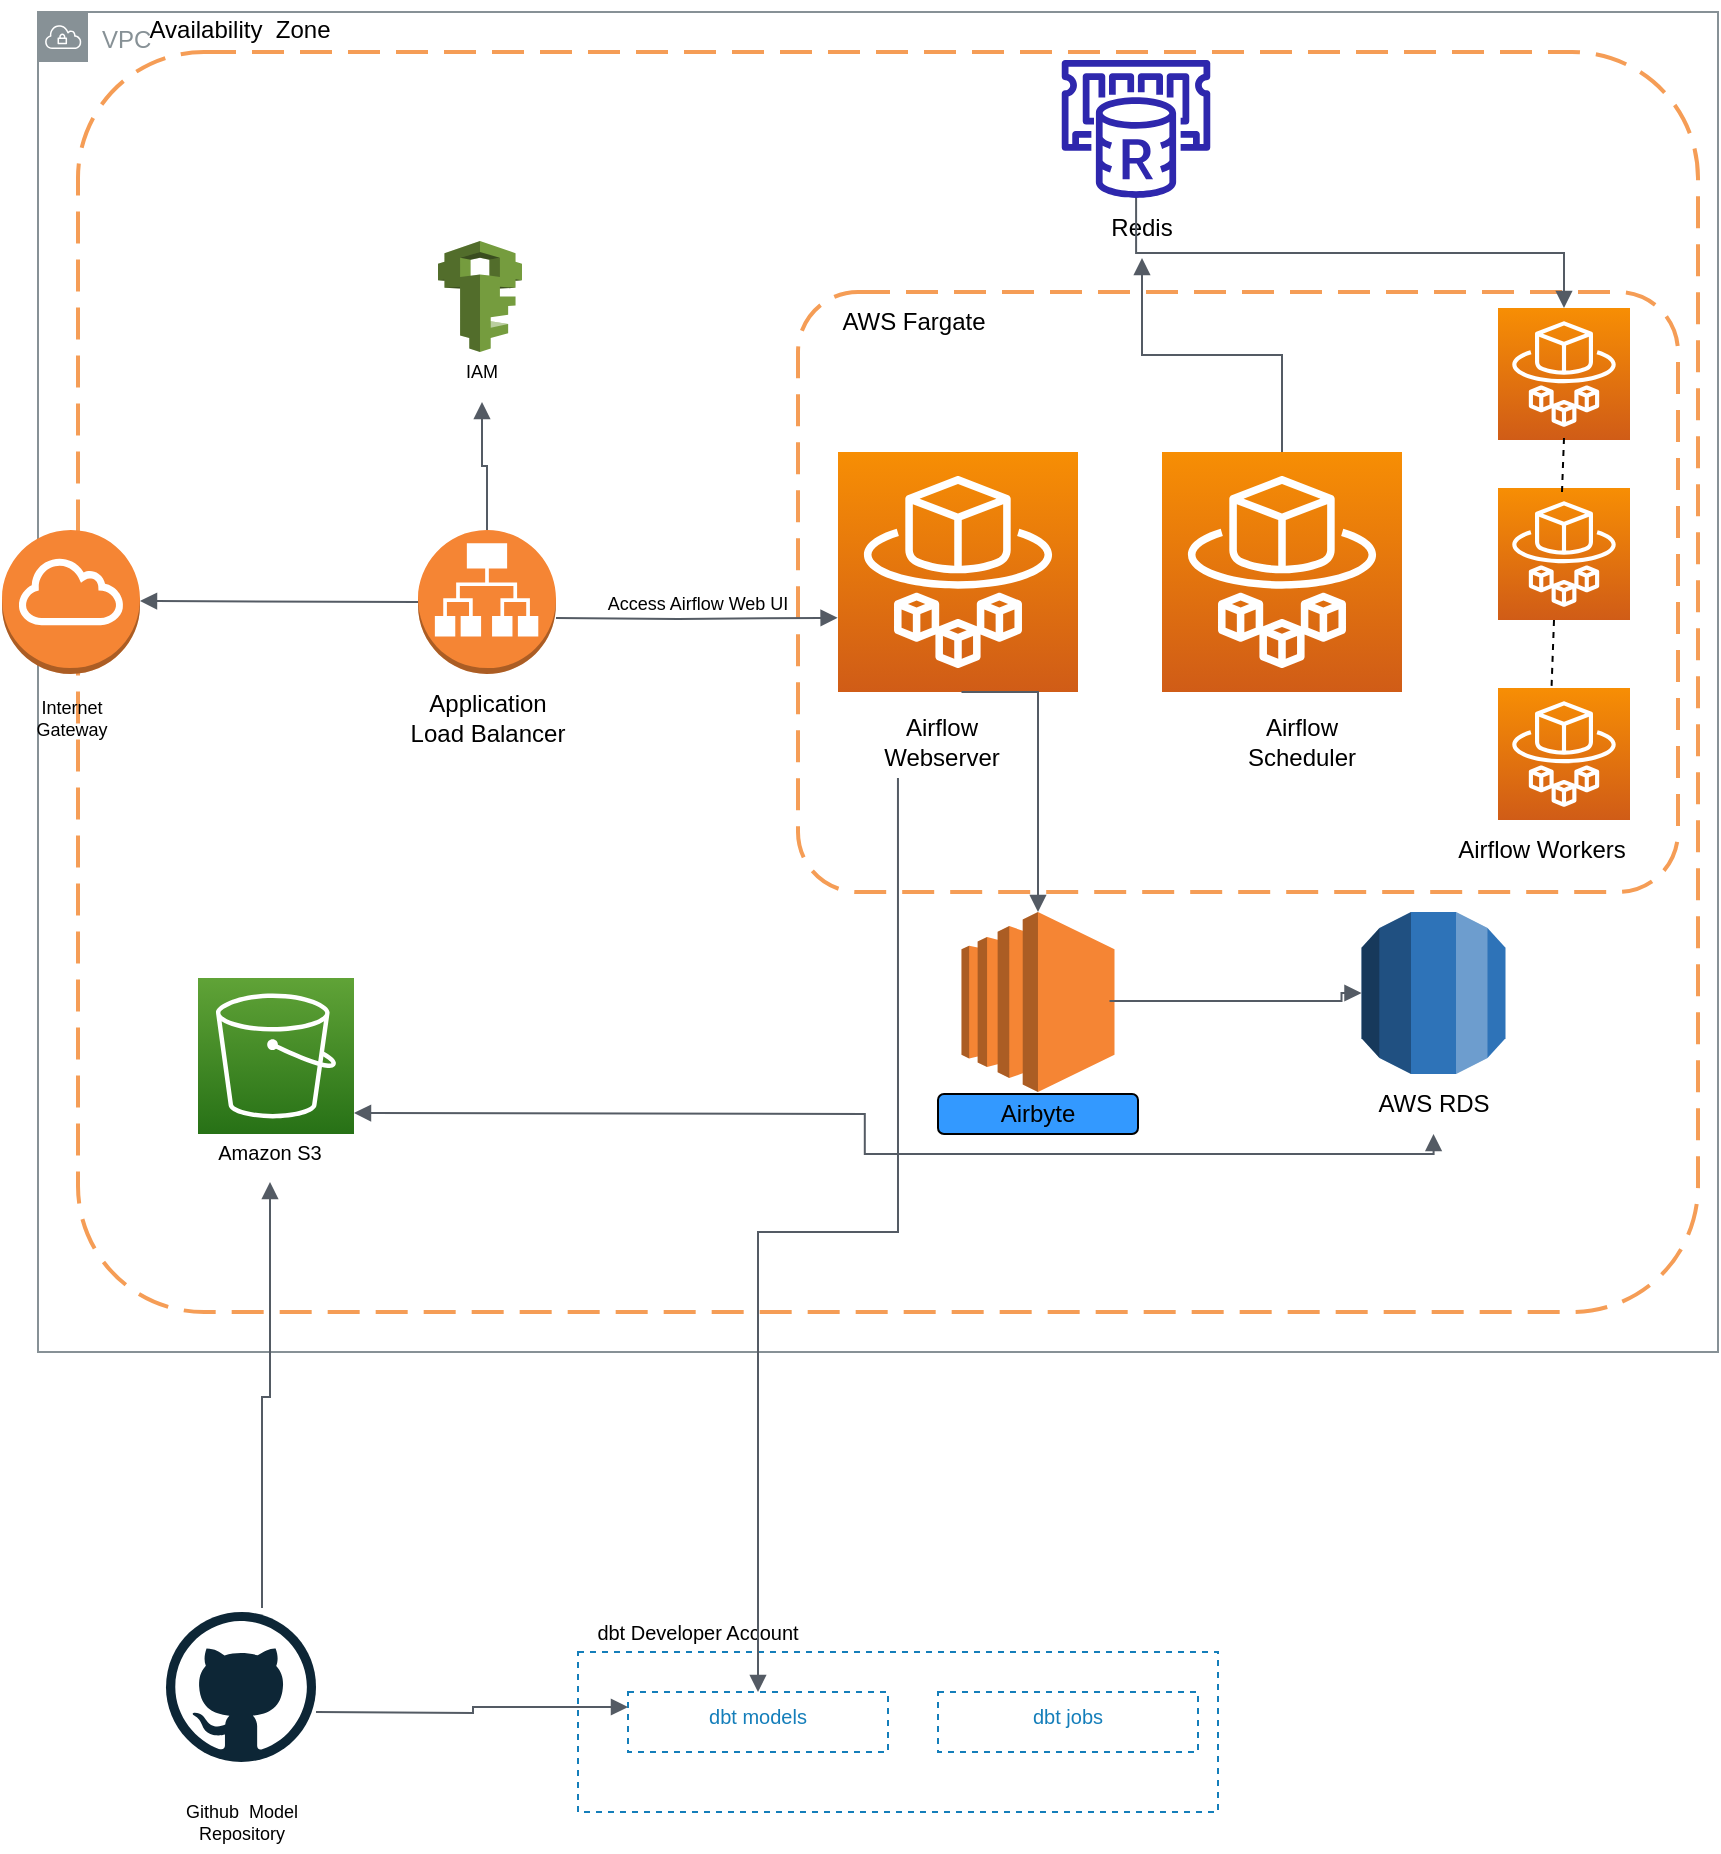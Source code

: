 <mxfile version="20.8.20"><diagram name="Page-1" id="boNozXzgYNvbs6I-8xJD"><mxGraphModel dx="1194" dy="1816" grid="1" gridSize="10" guides="1" tooltips="1" connect="1" arrows="1" fold="1" page="1" pageScale="1" pageWidth="827" pageHeight="1169" math="0" shadow="0"><root><mxCell id="0"/><mxCell id="1" parent="0"/><mxCell id="twWdIyIjBhjeVzZwNHeh-1" value="VPC" style="sketch=0;outlineConnect=0;gradientColor=none;html=1;whiteSpace=wrap;fontSize=12;fontStyle=0;shape=mxgraph.aws4.group;grIcon=mxgraph.aws4.group_vpc;strokeColor=#879196;fillColor=none;verticalAlign=top;align=left;spacingLeft=30;fontColor=#879196;dashed=0;" vertex="1" parent="1"><mxGeometry x="210" y="-60" width="840" height="670" as="geometry"/></mxCell><mxCell id="twWdIyIjBhjeVzZwNHeh-2" value="" style="rounded=1;arcSize=10;dashed=1;strokeColor=#F59D56;fillColor=none;gradientColor=none;dashPattern=8 4;strokeWidth=2;" vertex="1" parent="1"><mxGeometry x="230" y="-40" width="810" height="630" as="geometry"/></mxCell><mxCell id="twWdIyIjBhjeVzZwNHeh-3" value="Availability &amp;nbsp;Zone" style="text;html=1;strokeColor=none;fillColor=none;align=center;verticalAlign=middle;whiteSpace=wrap;rounded=0;" vertex="1" parent="1"><mxGeometry x="261" y="-66" width="100" height="30" as="geometry"/></mxCell><mxCell id="twWdIyIjBhjeVzZwNHeh-4" value="" style="outlineConnect=0;dashed=0;verticalLabelPosition=bottom;verticalAlign=top;align=center;html=1;shape=mxgraph.aws3.rds;fillColor=#2E73B8;gradientColor=none;" vertex="1" parent="1"><mxGeometry x="871.75" y="390" width="72" height="81" as="geometry"/></mxCell><mxCell id="twWdIyIjBhjeVzZwNHeh-5" value="AWS RDS" style="text;html=1;strokeColor=none;fillColor=none;align=center;verticalAlign=middle;whiteSpace=wrap;rounded=0;" vertex="1" parent="1"><mxGeometry x="877.75" y="471" width="60" height="30" as="geometry"/></mxCell><mxCell id="twWdIyIjBhjeVzZwNHeh-6" value="" style="outlineConnect=0;dashed=0;verticalLabelPosition=bottom;verticalAlign=top;align=center;html=1;shape=mxgraph.aws3.ec2;fillColor=#F58534;gradientColor=none;" vertex="1" parent="1"><mxGeometry x="671.75" y="390" width="76.5" height="90" as="geometry"/></mxCell><mxCell id="twWdIyIjBhjeVzZwNHeh-7" value="Airbyte" style="rounded=1;whiteSpace=wrap;html=1;fillColor=#3399FF;" vertex="1" parent="1"><mxGeometry x="660" y="481" width="100" height="20" as="geometry"/></mxCell><mxCell id="twWdIyIjBhjeVzZwNHeh-9" value="" style="edgeStyle=orthogonalEdgeStyle;html=1;endArrow=block;elbow=vertical;startArrow=none;endFill=1;strokeColor=#545B64;rounded=0;entryX=0;entryY=0.5;entryDx=0;entryDy=0;entryPerimeter=0;" edge="1" parent="1" target="twWdIyIjBhjeVzZwNHeh-4"><mxGeometry width="100" relative="1" as="geometry"><mxPoint x="745.75" y="434.5" as="sourcePoint"/><mxPoint x="835.75" y="434.5" as="targetPoint"/><Array as="points"><mxPoint x="861.75" y="435"/><mxPoint x="861.75" y="431"/></Array></mxGeometry></mxCell><mxCell id="twWdIyIjBhjeVzZwNHeh-10" value="" style="rounded=1;arcSize=10;dashed=1;strokeColor=#F59D56;fillColor=none;gradientColor=none;dashPattern=8 4;strokeWidth=2;" vertex="1" parent="1"><mxGeometry x="590" y="80" width="440" height="300" as="geometry"/></mxCell><mxCell id="twWdIyIjBhjeVzZwNHeh-11" value="AWS Fargate" style="text;html=1;strokeColor=none;fillColor=none;align=center;verticalAlign=middle;whiteSpace=wrap;rounded=0;" vertex="1" parent="1"><mxGeometry x="608.25" y="80" width="80" height="30" as="geometry"/></mxCell><mxCell id="twWdIyIjBhjeVzZwNHeh-12" value="" style="sketch=0;points=[[0,0,0],[0.25,0,0],[0.5,0,0],[0.75,0,0],[1,0,0],[0,1,0],[0.25,1,0],[0.5,1,0],[0.75,1,0],[1,1,0],[0,0.25,0],[0,0.5,0],[0,0.75,0],[1,0.25,0],[1,0.5,0],[1,0.75,0]];outlineConnect=0;fontColor=#232F3E;gradientColor=#F78E04;gradientDirection=north;fillColor=#D05C17;strokeColor=#ffffff;dashed=0;verticalLabelPosition=bottom;verticalAlign=top;align=center;html=1;fontSize=12;fontStyle=0;aspect=fixed;shape=mxgraph.aws4.resourceIcon;resIcon=mxgraph.aws4.fargate;" vertex="1" parent="1"><mxGeometry x="940" y="88" width="66" height="66" as="geometry"/></mxCell><mxCell id="twWdIyIjBhjeVzZwNHeh-13" value="" style="sketch=0;points=[[0,0,0],[0.25,0,0],[0.5,0,0],[0.75,0,0],[1,0,0],[0,1,0],[0.25,1,0],[0.5,1,0],[0.75,1,0],[1,1,0],[0,0.25,0],[0,0.5,0],[0,0.75,0],[1,0.25,0],[1,0.5,0],[1,0.75,0]];outlineConnect=0;fontColor=#232F3E;gradientColor=#F78E04;gradientDirection=north;fillColor=#D05C17;strokeColor=#ffffff;dashed=0;verticalLabelPosition=bottom;verticalAlign=top;align=center;html=1;fontSize=12;fontStyle=0;aspect=fixed;shape=mxgraph.aws4.resourceIcon;resIcon=mxgraph.aws4.fargate;" vertex="1" parent="1"><mxGeometry x="940" y="178" width="66" height="66" as="geometry"/></mxCell><mxCell id="twWdIyIjBhjeVzZwNHeh-14" value="" style="sketch=0;points=[[0,0,0],[0.25,0,0],[0.5,0,0],[0.75,0,0],[1,0,0],[0,1,0],[0.25,1,0],[0.5,1,0],[0.75,1,0],[1,1,0],[0,0.25,0],[0,0.5,0],[0,0.75,0],[1,0.25,0],[1,0.5,0],[1,0.75,0]];outlineConnect=0;fontColor=#232F3E;gradientColor=#F78E04;gradientDirection=north;fillColor=#D05C17;strokeColor=#ffffff;dashed=0;verticalLabelPosition=bottom;verticalAlign=top;align=center;html=1;fontSize=12;fontStyle=0;aspect=fixed;shape=mxgraph.aws4.resourceIcon;resIcon=mxgraph.aws4.fargate;" vertex="1" parent="1"><mxGeometry x="940" y="278" width="66" height="66" as="geometry"/></mxCell><mxCell id="twWdIyIjBhjeVzZwNHeh-15" value="" style="sketch=0;points=[[0,0,0],[0.25,0,0],[0.5,0,0],[0.75,0,0],[1,0,0],[0,1,0],[0.25,1,0],[0.5,1,0],[0.75,1,0],[1,1,0],[0,0.25,0],[0,0.5,0],[0,0.75,0],[1,0.25,0],[1,0.5,0],[1,0.75,0]];outlineConnect=0;fontColor=#232F3E;gradientColor=#F78E04;gradientDirection=north;fillColor=#D05C17;strokeColor=#ffffff;dashed=0;verticalLabelPosition=bottom;verticalAlign=top;align=center;html=1;fontSize=12;fontStyle=0;aspect=fixed;shape=mxgraph.aws4.resourceIcon;resIcon=mxgraph.aws4.fargate;" vertex="1" parent="1"><mxGeometry x="610" y="160" width="120" height="120" as="geometry"/></mxCell><mxCell id="twWdIyIjBhjeVzZwNHeh-17" value="" style="sketch=0;points=[[0,0,0],[0.25,0,0],[0.5,0,0],[0.75,0,0],[1,0,0],[0,1,0],[0.25,1,0],[0.5,1,0],[0.75,1,0],[1,1,0],[0,0.25,0],[0,0.5,0],[0,0.75,0],[1,0.25,0],[1,0.5,0],[1,0.75,0]];outlineConnect=0;fontColor=#232F3E;gradientColor=#F78E04;gradientDirection=north;fillColor=#D05C17;strokeColor=#ffffff;dashed=0;verticalLabelPosition=bottom;verticalAlign=top;align=center;html=1;fontSize=12;fontStyle=0;aspect=fixed;shape=mxgraph.aws4.resourceIcon;resIcon=mxgraph.aws4.fargate;" vertex="1" parent="1"><mxGeometry x="772" y="160" width="120" height="120" as="geometry"/></mxCell><mxCell id="twWdIyIjBhjeVzZwNHeh-18" value="" style="endArrow=none;dashed=1;html=1;rounded=0;exitX=0.406;exitY=-0.016;exitDx=0;exitDy=0;exitPerimeter=0;" edge="1" parent="1" source="twWdIyIjBhjeVzZwNHeh-14"><mxGeometry width="50" height="50" relative="1" as="geometry"><mxPoint x="918" y="294" as="sourcePoint"/><mxPoint x="968" y="244" as="targetPoint"/></mxGeometry></mxCell><mxCell id="twWdIyIjBhjeVzZwNHeh-20" value="" style="endArrow=none;dashed=1;html=1;rounded=0;" edge="1" parent="1"><mxGeometry width="50" height="50" relative="1" as="geometry"><mxPoint x="972" y="180" as="sourcePoint"/><mxPoint x="973" y="153" as="targetPoint"/></mxGeometry></mxCell><mxCell id="twWdIyIjBhjeVzZwNHeh-21" value="Airflow Workers" style="text;html=1;strokeColor=none;fillColor=none;align=center;verticalAlign=middle;whiteSpace=wrap;rounded=0;" vertex="1" parent="1"><mxGeometry x="912" y="344" width="100" height="30" as="geometry"/></mxCell><mxCell id="twWdIyIjBhjeVzZwNHeh-22" value="Airflow Webserver" style="text;html=1;strokeColor=none;fillColor=none;align=center;verticalAlign=middle;whiteSpace=wrap;rounded=0;" vertex="1" parent="1"><mxGeometry x="632" y="290" width="60" height="30" as="geometry"/></mxCell><mxCell id="twWdIyIjBhjeVzZwNHeh-23" value="Airflow Scheduler" style="text;html=1;strokeColor=none;fillColor=none;align=center;verticalAlign=middle;whiteSpace=wrap;rounded=0;" vertex="1" parent="1"><mxGeometry x="812" y="290" width="60" height="30" as="geometry"/></mxCell><mxCell id="twWdIyIjBhjeVzZwNHeh-24" value="" style="sketch=0;outlineConnect=0;fontColor=#232F3E;gradientColor=none;fillColor=#2E27AD;strokeColor=none;dashed=0;verticalLabelPosition=bottom;verticalAlign=top;align=center;html=1;fontSize=12;fontStyle=0;aspect=fixed;pointerEvents=1;shape=mxgraph.aws4.elasticache_for_redis;" vertex="1" parent="1"><mxGeometry x="720" y="-36" width="78" height="69" as="geometry"/></mxCell><mxCell id="twWdIyIjBhjeVzZwNHeh-25" value="Redis" style="text;html=1;strokeColor=none;fillColor=none;align=center;verticalAlign=middle;whiteSpace=wrap;rounded=0;" vertex="1" parent="1"><mxGeometry x="732" y="33" width="60" height="30" as="geometry"/></mxCell><mxCell id="twWdIyIjBhjeVzZwNHeh-26" value="" style="edgeStyle=orthogonalEdgeStyle;html=1;endArrow=block;elbow=vertical;startArrow=none;endFill=1;strokeColor=#545B64;rounded=0;" edge="1" parent="1" target="twWdIyIjBhjeVzZwNHeh-6"><mxGeometry width="100" relative="1" as="geometry"><mxPoint x="671.75" y="280" as="sourcePoint"/><mxPoint x="771.75" y="280" as="targetPoint"/><Array as="points"><mxPoint x="710" y="280"/></Array></mxGeometry></mxCell><mxCell id="twWdIyIjBhjeVzZwNHeh-27" value="" style="outlineConnect=0;dashed=0;verticalLabelPosition=bottom;verticalAlign=top;align=center;html=1;shape=mxgraph.aws3.application_load_balancer;fillColor=#F58534;gradientColor=none;" vertex="1" parent="1"><mxGeometry x="400" y="199" width="69" height="72" as="geometry"/></mxCell><mxCell id="twWdIyIjBhjeVzZwNHeh-28" value="" style="outlineConnect=0;dashed=0;verticalLabelPosition=bottom;verticalAlign=top;align=center;html=1;shape=mxgraph.aws3.internet_gateway;fillColor=#F58534;gradientColor=none;" vertex="1" parent="1"><mxGeometry x="192" y="199" width="69" height="72" as="geometry"/></mxCell><mxCell id="twWdIyIjBhjeVzZwNHeh-29" value="" style="edgeStyle=orthogonalEdgeStyle;html=1;endArrow=block;elbow=vertical;startArrow=none;endFill=1;strokeColor=#545B64;rounded=0;entryX=0.045;entryY=0.543;entryDx=0;entryDy=0;entryPerimeter=0;" edge="1" parent="1" target="twWdIyIjBhjeVzZwNHeh-10"><mxGeometry width="100" relative="1" as="geometry"><mxPoint x="469" y="243" as="sourcePoint"/><mxPoint x="569" y="243" as="targetPoint"/></mxGeometry></mxCell><mxCell id="twWdIyIjBhjeVzZwNHeh-31" value="Application Load Balancer" style="text;html=1;strokeColor=none;fillColor=none;align=center;verticalAlign=middle;whiteSpace=wrap;rounded=0;" vertex="1" parent="1"><mxGeometry x="394.5" y="278" width="80" height="30" as="geometry"/></mxCell><mxCell id="twWdIyIjBhjeVzZwNHeh-32" value="&lt;font style=&quot;font-size: 9px;&quot;&gt;Access Airflow Web UI&lt;/font&gt;" style="text;html=1;strokeColor=none;fillColor=none;align=center;verticalAlign=middle;whiteSpace=wrap;rounded=0;" vertex="1" parent="1"><mxGeometry x="490" y="220" width="100" height="30" as="geometry"/></mxCell><mxCell id="twWdIyIjBhjeVzZwNHeh-33" value="" style="edgeStyle=orthogonalEdgeStyle;html=1;endArrow=none;elbow=vertical;startArrow=block;startFill=1;strokeColor=#545B64;rounded=0;fontSize=9;entryX=0;entryY=0.5;entryDx=0;entryDy=0;entryPerimeter=0;" edge="1" parent="1" target="twWdIyIjBhjeVzZwNHeh-27"><mxGeometry width="100" relative="1" as="geometry"><mxPoint x="261" y="234.5" as="sourcePoint"/><mxPoint x="391" y="234.5" as="targetPoint"/></mxGeometry></mxCell><mxCell id="twWdIyIjBhjeVzZwNHeh-34" value="Internet Gateway" style="text;html=1;strokeColor=none;fillColor=none;align=center;verticalAlign=middle;whiteSpace=wrap;rounded=0;fontSize=9;" vertex="1" parent="1"><mxGeometry x="196.5" y="278" width="60" height="30" as="geometry"/></mxCell><mxCell id="twWdIyIjBhjeVzZwNHeh-35" value="" style="outlineConnect=0;dashed=0;verticalLabelPosition=bottom;verticalAlign=top;align=center;html=1;shape=mxgraph.aws3.iam;fillColor=#759C3E;gradientColor=none;fontSize=9;" vertex="1" parent="1"><mxGeometry x="410" y="54.5" width="42" height="55.5" as="geometry"/></mxCell><mxCell id="twWdIyIjBhjeVzZwNHeh-36" value="IAM" style="text;html=1;strokeColor=none;fillColor=none;align=center;verticalAlign=middle;whiteSpace=wrap;rounded=0;fontSize=9;" vertex="1" parent="1"><mxGeometry x="402" y="105" width="60" height="30" as="geometry"/></mxCell><mxCell id="twWdIyIjBhjeVzZwNHeh-37" value="" style="edgeStyle=orthogonalEdgeStyle;html=1;endArrow=none;elbow=vertical;startArrow=block;startFill=1;strokeColor=#545B64;rounded=0;fontSize=9;entryX=0.5;entryY=0;entryDx=0;entryDy=0;entryPerimeter=0;exitX=0.5;exitY=1;exitDx=0;exitDy=0;" edge="1" parent="1" source="twWdIyIjBhjeVzZwNHeh-36" target="twWdIyIjBhjeVzZwNHeh-27"><mxGeometry width="100" relative="1" as="geometry"><mxPoint x="381" y="170" as="sourcePoint"/><mxPoint x="481" y="170" as="targetPoint"/></mxGeometry></mxCell><mxCell id="twWdIyIjBhjeVzZwNHeh-38" value="" style="edgeStyle=orthogonalEdgeStyle;html=1;endArrow=none;elbow=vertical;startArrow=block;startFill=1;strokeColor=#545B64;rounded=0;fontSize=9;exitX=0.5;exitY=1;exitDx=0;exitDy=0;" edge="1" parent="1" source="twWdIyIjBhjeVzZwNHeh-25" target="twWdIyIjBhjeVzZwNHeh-17"><mxGeometry width="100" relative="1" as="geometry"><mxPoint x="770" y="110" as="sourcePoint"/><mxPoint x="870" y="110" as="targetPoint"/></mxGeometry></mxCell><mxCell id="twWdIyIjBhjeVzZwNHeh-40" value="" style="edgeStyle=orthogonalEdgeStyle;html=1;endArrow=none;elbow=vertical;startArrow=block;startFill=1;strokeColor=#545B64;rounded=0;fontSize=9;exitX=0.5;exitY=0;exitDx=0;exitDy=0;exitPerimeter=0;" edge="1" parent="1" source="twWdIyIjBhjeVzZwNHeh-12" target="twWdIyIjBhjeVzZwNHeh-24"><mxGeometry width="100" relative="1" as="geometry"><mxPoint x="820" y="20" as="sourcePoint"/><mxPoint x="920" y="20" as="targetPoint"/></mxGeometry></mxCell><mxCell id="twWdIyIjBhjeVzZwNHeh-42" value="" style="dashed=0;outlineConnect=0;html=1;align=center;labelPosition=center;verticalLabelPosition=bottom;verticalAlign=top;shape=mxgraph.weblogos.github;fontSize=9;fillColor=#3399FF;" vertex="1" parent="1"><mxGeometry x="274" y="740" width="75" height="75" as="geometry"/></mxCell><mxCell id="twWdIyIjBhjeVzZwNHeh-43" value="Github &amp;nbsp;Model Repository" style="text;html=1;strokeColor=none;fillColor=none;align=center;verticalAlign=middle;whiteSpace=wrap;rounded=0;fontSize=9;" vertex="1" parent="1"><mxGeometry x="281.5" y="830" width="60" height="30" as="geometry"/></mxCell><mxCell id="twWdIyIjBhjeVzZwNHeh-46" value="" style="fillColor=none;strokeColor=#147EBA;dashed=1;verticalAlign=top;fontStyle=0;fontColor=#147EBA;fontSize=9;" vertex="1" parent="1"><mxGeometry x="480" y="760" width="320" height="80" as="geometry"/></mxCell><mxCell id="twWdIyIjBhjeVzZwNHeh-48" value="&lt;font style=&quot;font-size: 10px;&quot;&gt;dbt Developer Account&lt;/font&gt;" style="text;html=1;strokeColor=none;fillColor=none;align=center;verticalAlign=middle;whiteSpace=wrap;rounded=0;fontSize=9;" vertex="1" parent="1"><mxGeometry x="480" y="740" width="120" height="20" as="geometry"/></mxCell><mxCell id="twWdIyIjBhjeVzZwNHeh-50" value="dbt models" style="fillColor=none;strokeColor=#147EBA;dashed=1;verticalAlign=top;fontStyle=0;fontColor=#147EBA;fontSize=10;" vertex="1" parent="1"><mxGeometry x="505" y="780" width="130" height="30" as="geometry"/></mxCell><mxCell id="twWdIyIjBhjeVzZwNHeh-51" value="dbt jobs" style="fillColor=none;strokeColor=#147EBA;dashed=1;verticalAlign=top;fontStyle=0;fontColor=#147EBA;fontSize=10;" vertex="1" parent="1"><mxGeometry x="660" y="780" width="130" height="30" as="geometry"/></mxCell><mxCell id="twWdIyIjBhjeVzZwNHeh-52" value="" style="edgeStyle=orthogonalEdgeStyle;html=1;endArrow=block;elbow=vertical;startArrow=none;endFill=1;strokeColor=#545B64;rounded=0;fontSize=10;entryX=0;entryY=0.25;entryDx=0;entryDy=0;" edge="1" parent="1" target="twWdIyIjBhjeVzZwNHeh-50"><mxGeometry width="100" relative="1" as="geometry"><mxPoint x="349" y="790" as="sourcePoint"/><mxPoint x="449" y="790" as="targetPoint"/></mxGeometry></mxCell><mxCell id="twWdIyIjBhjeVzZwNHeh-53" value="" style="edgeStyle=orthogonalEdgeStyle;html=1;endArrow=block;elbow=vertical;startArrow=none;endFill=1;strokeColor=#545B64;rounded=0;fontSize=10;entryX=0.5;entryY=0;entryDx=0;entryDy=0;exitX=0.133;exitY=1.1;exitDx=0;exitDy=0;exitPerimeter=0;" edge="1" parent="1" source="twWdIyIjBhjeVzZwNHeh-22" target="twWdIyIjBhjeVzZwNHeh-50"><mxGeometry width="100" relative="1" as="geometry"><mxPoint x="490" y="700" as="sourcePoint"/><mxPoint x="590" y="700" as="targetPoint"/></mxGeometry></mxCell><mxCell id="twWdIyIjBhjeVzZwNHeh-54" value="" style="sketch=0;points=[[0,0,0],[0.25,0,0],[0.5,0,0],[0.75,0,0],[1,0,0],[0,1,0],[0.25,1,0],[0.5,1,0],[0.75,1,0],[1,1,0],[0,0.25,0],[0,0.5,0],[0,0.75,0],[1,0.25,0],[1,0.5,0],[1,0.75,0]];outlineConnect=0;fontColor=#232F3E;gradientColor=#60A337;gradientDirection=north;fillColor=#277116;strokeColor=#ffffff;dashed=0;verticalLabelPosition=bottom;verticalAlign=top;align=center;html=1;fontSize=12;fontStyle=0;aspect=fixed;shape=mxgraph.aws4.resourceIcon;resIcon=mxgraph.aws4.s3;" vertex="1" parent="1"><mxGeometry x="290" y="423" width="78" height="78" as="geometry"/></mxCell><mxCell id="twWdIyIjBhjeVzZwNHeh-55" value="Amazon S3" style="text;html=1;strokeColor=none;fillColor=none;align=center;verticalAlign=middle;whiteSpace=wrap;rounded=0;fontSize=10;" vertex="1" parent="1"><mxGeometry x="296" y="495" width="60" height="30" as="geometry"/></mxCell><mxCell id="twWdIyIjBhjeVzZwNHeh-56" value="" style="edgeStyle=orthogonalEdgeStyle;html=1;endArrow=block;elbow=vertical;startArrow=none;endFill=1;strokeColor=#545B64;rounded=0;fontSize=10;entryX=0.5;entryY=1;entryDx=0;entryDy=0;exitX=0.64;exitY=-0.027;exitDx=0;exitDy=0;exitPerimeter=0;" edge="1" parent="1" source="twWdIyIjBhjeVzZwNHeh-42" target="twWdIyIjBhjeVzZwNHeh-55"><mxGeometry width="100" relative="1" as="geometry"><mxPoint x="249" y="690" as="sourcePoint"/><mxPoint x="349" y="690" as="targetPoint"/></mxGeometry></mxCell><mxCell id="twWdIyIjBhjeVzZwNHeh-57" value="" style="edgeStyle=orthogonalEdgeStyle;html=1;endArrow=block;elbow=vertical;startArrow=block;startFill=1;endFill=1;strokeColor=#545B64;rounded=0;fontSize=10;entryX=0.5;entryY=1;entryDx=0;entryDy=0;" edge="1" parent="1" target="twWdIyIjBhjeVzZwNHeh-5"><mxGeometry width="100" relative="1" as="geometry"><mxPoint x="368" y="490.5" as="sourcePoint"/><mxPoint x="468" y="490.5" as="targetPoint"/></mxGeometry></mxCell></root></mxGraphModel></diagram></mxfile>